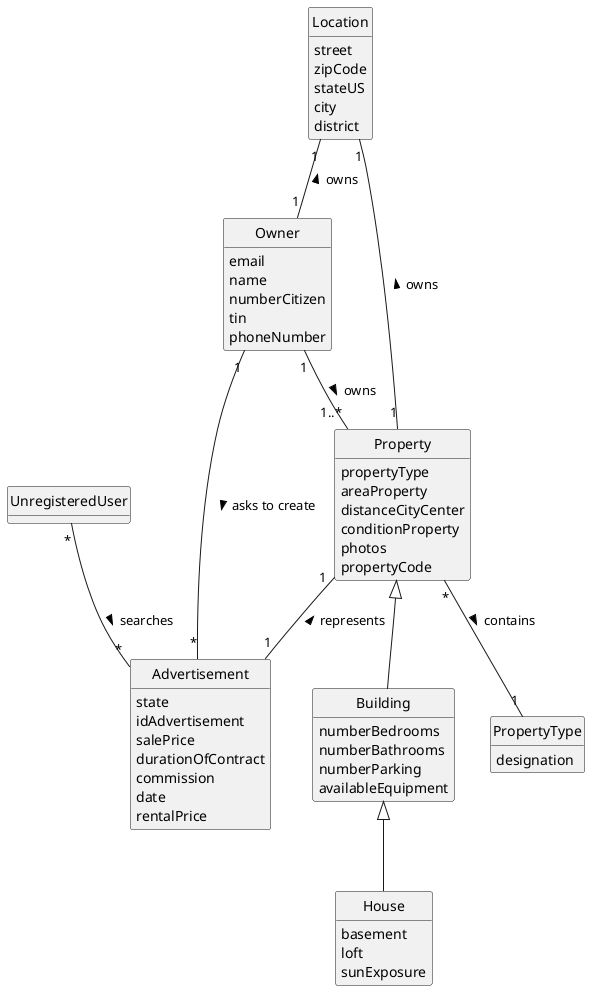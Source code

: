 @startuml
skinparam monochrome true
skinparam packageStyle rectangle
skinparam shadowing false

'left to right direction

skinparam classAttributeIconSize 0

hide circle
hide methods

class PropertyType{
    designation
}

class Property{
    propertyType
    areaProperty
    distanceCityCenter
    conditionProperty
    photos
    propertyCode
}

class UnregisteredUser

class Owner {
    email
    name
    numberCitizen
    tin
    phoneNumber
}


class House {
    basement
    loft
    sunExposure
}

class Building{
    numberBedrooms
    numberBathrooms
    numberParking
    availableEquipment
}

class Advertisement {
    state
    idAdvertisement
    salePrice
    durationOfContract
    commission
    date
    rentalPrice
}

class Location{
    street
    zipCode
    stateUS
    city
    district
}



UnregisteredUser "*" -- "*" Advertisement: searches >
Owner "1"--"1..*" Property: owns >
Property <|-- Building
Property "*" -- "1" PropertyType: contains >
Building <|-- House
Property "1" -- "1" Advertisement: represents <
Location "1" -- "1" Property: owns <
Location "1" -- "1" Owner: owns <
Owner "1" -- "*" Advertisement: asks to create >

@enduml